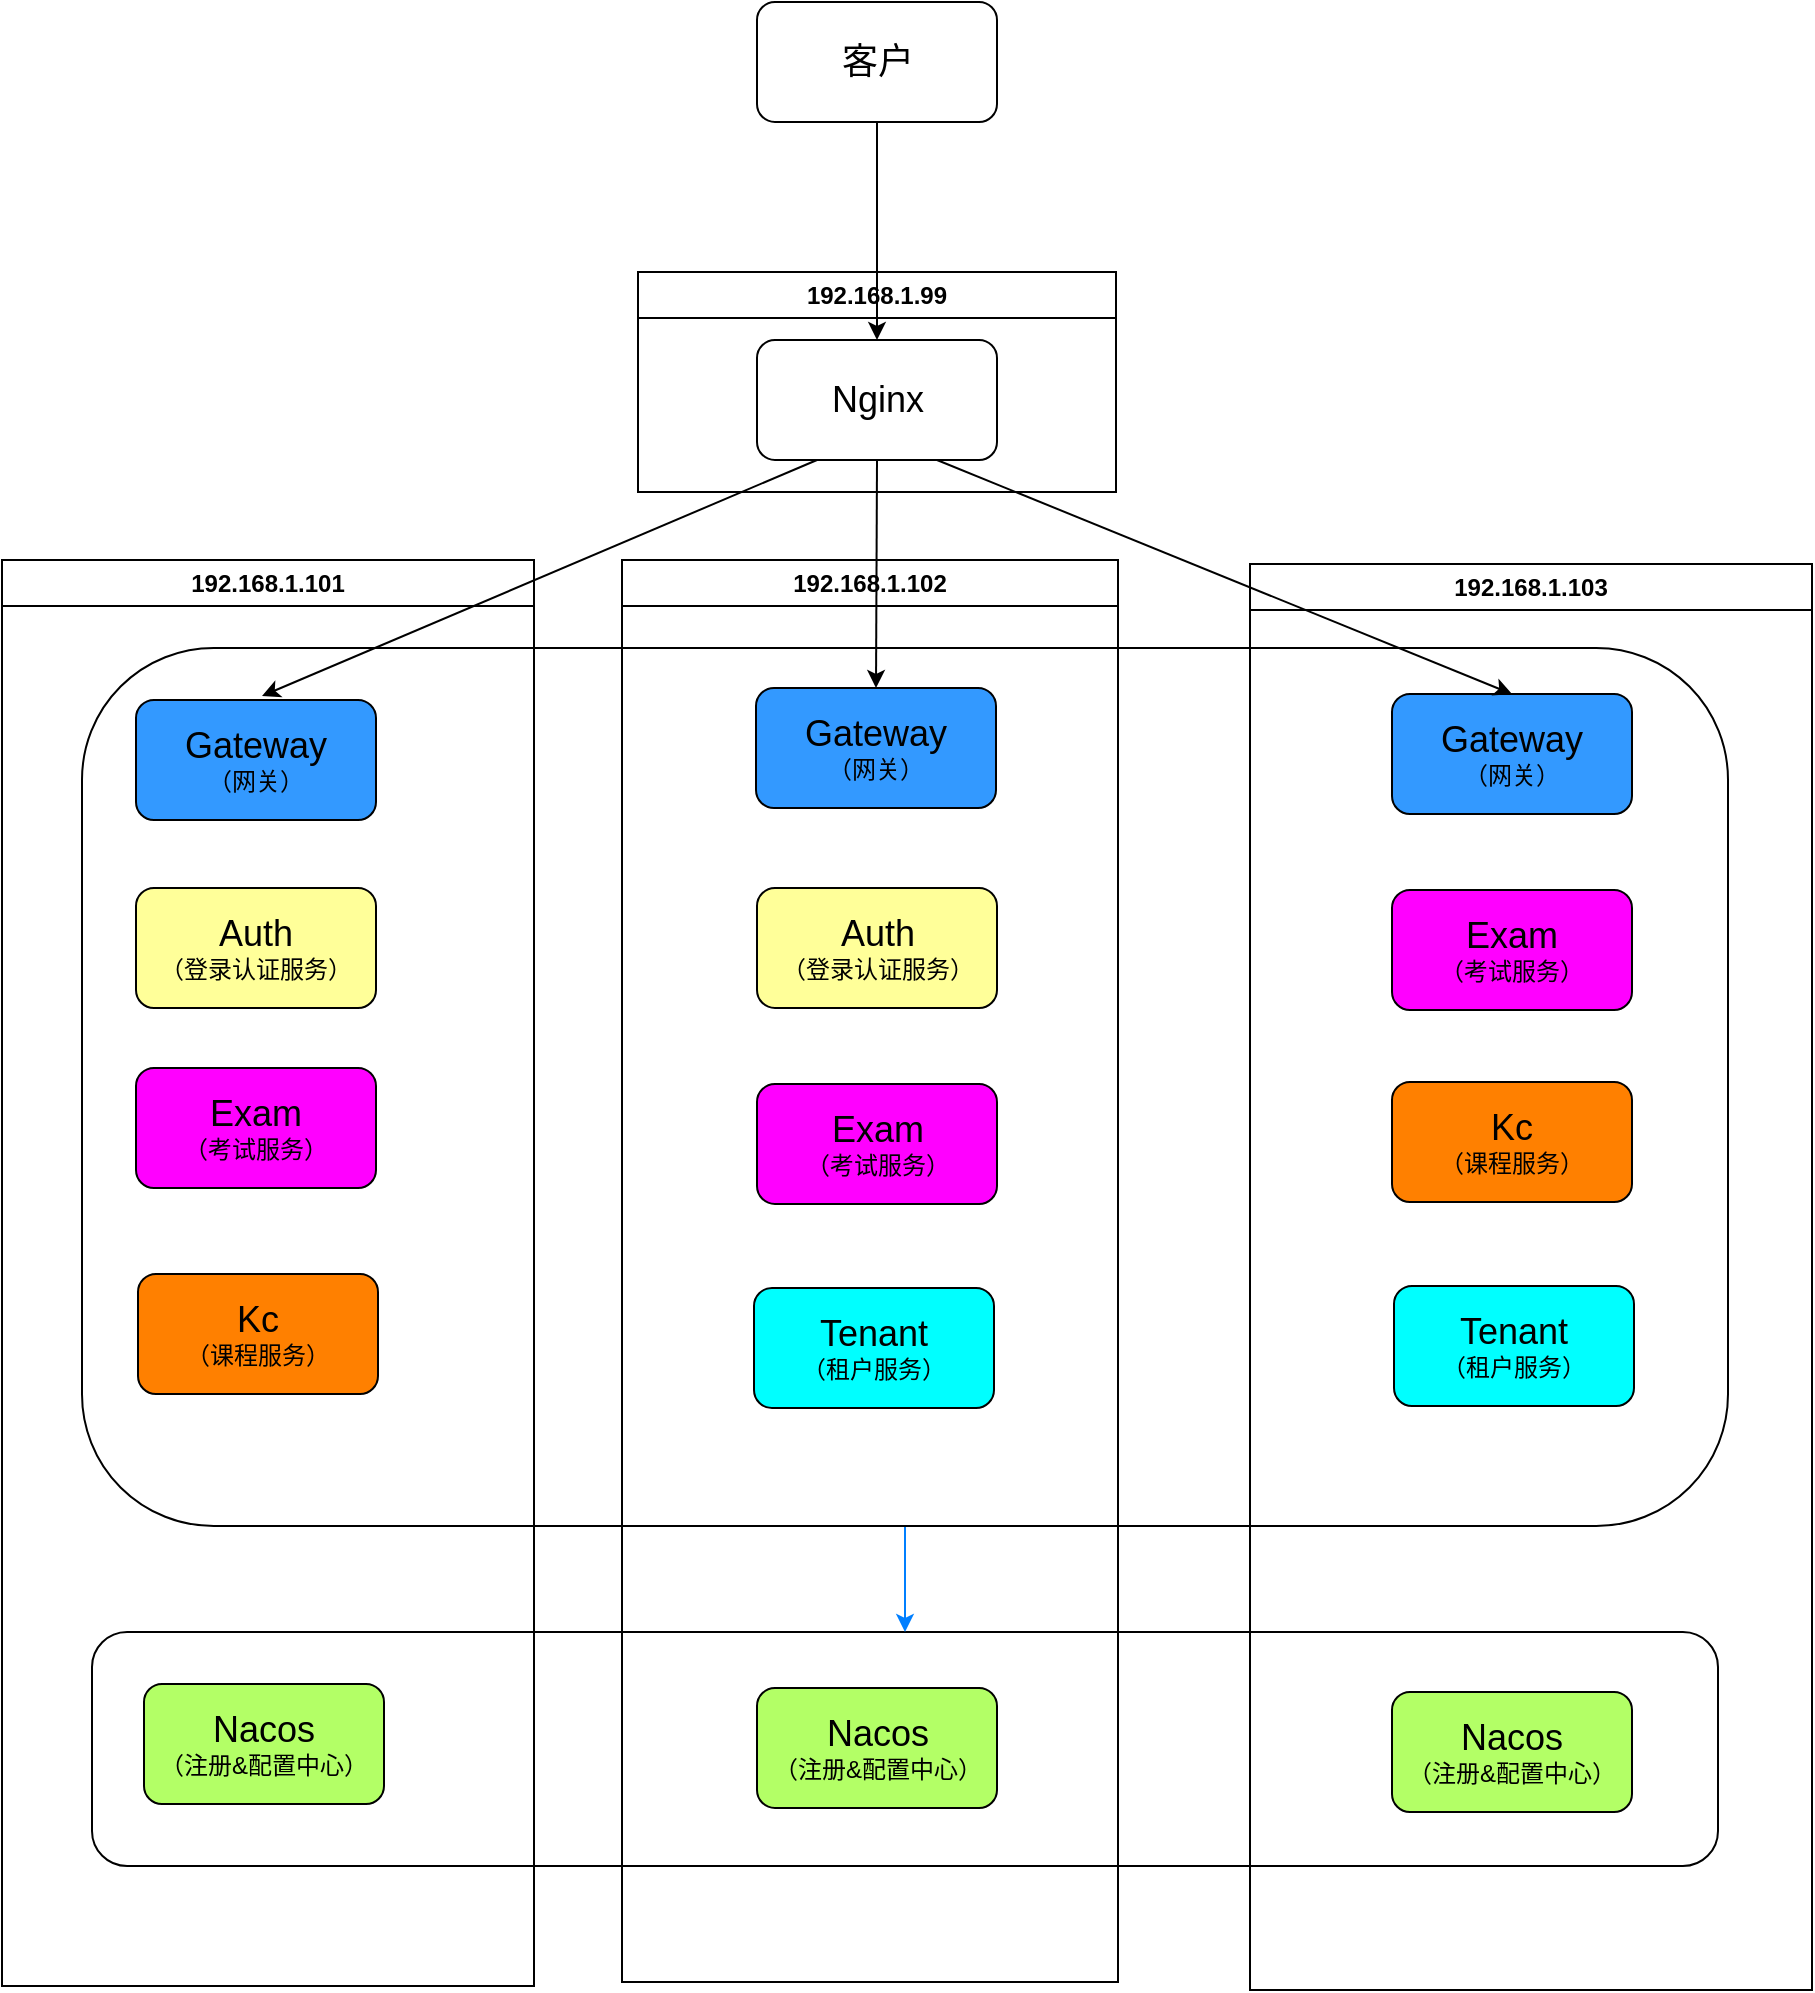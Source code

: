 <mxfile version="24.7.12">
  <diagram id="aS9pjdUC0Do7hMSleVWt" name="第 1 页">
    <mxGraphModel dx="1793" dy="983" grid="0" gridSize="10" guides="1" tooltips="1" connect="1" arrows="1" fold="1" page="1" pageScale="1" pageWidth="1654" pageHeight="1169" background="none" math="0" shadow="0">
      <root>
        <mxCell id="0" />
        <mxCell id="1" parent="0" />
        <mxCell id="vP-rkEnZDucWsRm1MtT9-3" value="" style="rounded=1;whiteSpace=wrap;html=1;" parent="1" vertex="1">
          <mxGeometry x="332" y="881" width="813" height="117" as="geometry" />
        </mxCell>
        <mxCell id="vP-rkEnZDucWsRm1MtT9-4" style="edgeStyle=orthogonalEdgeStyle;rounded=0;orthogonalLoop=1;jettySize=auto;html=1;exitX=0.5;exitY=1;exitDx=0;exitDy=0;strokeColor=#007FFF;" parent="1" source="vP-rkEnZDucWsRm1MtT9-2" target="vP-rkEnZDucWsRm1MtT9-3" edge="1">
          <mxGeometry relative="1" as="geometry" />
        </mxCell>
        <mxCell id="vP-rkEnZDucWsRm1MtT9-2" value="" style="rounded=1;whiteSpace=wrap;html=1;" parent="1" vertex="1">
          <mxGeometry x="327" y="389" width="823" height="439" as="geometry" />
        </mxCell>
        <mxCell id="RPVrYkw0YZt2wrHHsJ2X-6" value="192.168.1.101" style="swimlane;whiteSpace=wrap;html=1;fillColor=none;" parent="1" vertex="1">
          <mxGeometry x="287" y="345" width="266" height="713" as="geometry" />
        </mxCell>
        <mxCell id="RPVrYkw0YZt2wrHHsJ2X-10" value="&lt;font style=&quot;font-size: 18px;&quot;&gt;Auth&lt;/font&gt;&lt;br&gt;（登录认证服务）" style="rounded=1;whiteSpace=wrap;html=1;fillColor=#FFFF99;" parent="RPVrYkw0YZt2wrHHsJ2X-6" vertex="1">
          <mxGeometry x="67" y="164" width="120" height="60" as="geometry" />
        </mxCell>
        <mxCell id="RPVrYkw0YZt2wrHHsJ2X-11" value="&lt;span style=&quot;font-size: 18px;&quot;&gt;Exam&lt;/span&gt;&lt;br&gt;（考试服务）" style="rounded=1;whiteSpace=wrap;html=1;fillColor=#FF00FF;" parent="RPVrYkw0YZt2wrHHsJ2X-6" vertex="1">
          <mxGeometry x="67" y="254" width="120" height="60" as="geometry" />
        </mxCell>
        <mxCell id="RPVrYkw0YZt2wrHHsJ2X-9" value="&lt;font style=&quot;font-size: 18px;&quot;&gt;Gateway&lt;/font&gt;&lt;br&gt;（网关）" style="rounded=1;whiteSpace=wrap;html=1;fillColor=#3399FF;" parent="RPVrYkw0YZt2wrHHsJ2X-6" vertex="1">
          <mxGeometry x="67" y="70" width="120" height="60" as="geometry" />
        </mxCell>
        <mxCell id="RPVrYkw0YZt2wrHHsJ2X-8" value="&lt;font style=&quot;font-size: 18px;&quot;&gt;Nacos&lt;/font&gt;&lt;br&gt;（注册&amp;amp;配置中心）" style="rounded=1;whiteSpace=wrap;html=1;fillColor=#B3FF66;" parent="RPVrYkw0YZt2wrHHsJ2X-6" vertex="1">
          <mxGeometry x="71" y="562" width="120" height="60" as="geometry" />
        </mxCell>
        <mxCell id="RPVrYkw0YZt2wrHHsJ2X-13" value="192.168.1.102" style="swimlane;whiteSpace=wrap;html=1;" parent="1" vertex="1">
          <mxGeometry x="597" y="345" width="248" height="711" as="geometry" />
        </mxCell>
        <mxCell id="RPVrYkw0YZt2wrHHsJ2X-15" value="&lt;font style=&quot;font-size: 18px;&quot;&gt;Gateway&lt;/font&gt;&lt;br&gt;（网关）" style="rounded=1;whiteSpace=wrap;html=1;fillColor=#3399FF;" parent="RPVrYkw0YZt2wrHHsJ2X-13" vertex="1">
          <mxGeometry x="67" y="64" width="120" height="60" as="geometry" />
        </mxCell>
        <mxCell id="RPVrYkw0YZt2wrHHsJ2X-16" value="&lt;font style=&quot;font-size: 18px;&quot;&gt;Auth&lt;/font&gt;&lt;br&gt;（登录认证服务）" style="rounded=1;whiteSpace=wrap;html=1;fillColor=#FFFF99;" parent="RPVrYkw0YZt2wrHHsJ2X-13" vertex="1">
          <mxGeometry x="67.5" y="164" width="120" height="60" as="geometry" />
        </mxCell>
        <mxCell id="RPVrYkw0YZt2wrHHsJ2X-17" value="&lt;span style=&quot;font-size: 18px;&quot;&gt;Exam&lt;/span&gt;&lt;br&gt;（考试服务）" style="rounded=1;whiteSpace=wrap;html=1;fillColor=#FF00FF;" parent="RPVrYkw0YZt2wrHHsJ2X-13" vertex="1">
          <mxGeometry x="67.5" y="262" width="120" height="60" as="geometry" />
        </mxCell>
        <mxCell id="RPVrYkw0YZt2wrHHsJ2X-14" value="&lt;font style=&quot;font-size: 18px;&quot;&gt;Nacos&lt;/font&gt;&lt;br&gt;（注册&amp;amp;配置中心）" style="rounded=1;whiteSpace=wrap;html=1;fillColor=#B3FF66;" parent="RPVrYkw0YZt2wrHHsJ2X-13" vertex="1">
          <mxGeometry x="67.5" y="564" width="120" height="60" as="geometry" />
        </mxCell>
        <mxCell id="RPVrYkw0YZt2wrHHsJ2X-12" value="&lt;span style=&quot;font-size: 18px;&quot;&gt;Kc&lt;/span&gt;&lt;br&gt;（课程服务）" style="rounded=1;whiteSpace=wrap;html=1;fillColor=#FF8000;" parent="RPVrYkw0YZt2wrHHsJ2X-13" vertex="1">
          <mxGeometry x="-242" y="357" width="120" height="60" as="geometry" />
        </mxCell>
        <mxCell id="RPVrYkw0YZt2wrHHsJ2X-18" value="&lt;span style=&quot;font-size: 18px;&quot;&gt;Tenant&lt;/span&gt;&lt;br&gt;（租户服务）" style="rounded=1;whiteSpace=wrap;html=1;fillColor=#00FFFF;" parent="RPVrYkw0YZt2wrHHsJ2X-13" vertex="1">
          <mxGeometry x="66" y="364" width="120" height="60" as="geometry" />
        </mxCell>
        <mxCell id="RPVrYkw0YZt2wrHHsJ2X-24" value="&lt;font style=&quot;font-size: 18px;&quot;&gt;Tenant&lt;/font&gt;&lt;br style=&quot;border-color: var(--border-color);&quot;&gt;（租户服务）" style="rounded=1;whiteSpace=wrap;html=1;fillColor=#00FFFF;" parent="RPVrYkw0YZt2wrHHsJ2X-13" vertex="1">
          <mxGeometry x="386" y="363" width="120" height="60" as="geometry" />
        </mxCell>
        <mxCell id="RPVrYkw0YZt2wrHHsJ2X-19" value="192.168.1.103" style="swimlane;whiteSpace=wrap;html=1;" parent="1" vertex="1">
          <mxGeometry x="911" y="347" width="281" height="713" as="geometry" />
        </mxCell>
        <mxCell id="RPVrYkw0YZt2wrHHsJ2X-21" value="&lt;font style=&quot;font-size: 18px;&quot;&gt;Gateway&lt;/font&gt;&lt;br&gt;（网关）" style="rounded=1;whiteSpace=wrap;html=1;fillColor=#3399FF;" parent="RPVrYkw0YZt2wrHHsJ2X-19" vertex="1">
          <mxGeometry x="71" y="65" width="120" height="60" as="geometry" />
        </mxCell>
        <mxCell id="RPVrYkw0YZt2wrHHsJ2X-20" value="&lt;font style=&quot;font-size: 18px;&quot;&gt;Nacos&lt;/font&gt;&lt;br&gt;（注册&amp;amp;配置中心）" style="rounded=1;whiteSpace=wrap;html=1;fillColor=#B3FF66;" parent="RPVrYkw0YZt2wrHHsJ2X-19" vertex="1">
          <mxGeometry x="71" y="564" width="120" height="60" as="geometry" />
        </mxCell>
        <mxCell id="RPVrYkw0YZt2wrHHsJ2X-22" value="&lt;font style=&quot;font-size: 18px;&quot;&gt;Exam&lt;/font&gt;&lt;br style=&quot;border-color: var(--border-color);&quot;&gt;（考试服务）" style="rounded=1;whiteSpace=wrap;html=1;fillColor=#FF00FF;" parent="RPVrYkw0YZt2wrHHsJ2X-19" vertex="1">
          <mxGeometry x="71" y="163" width="120" height="60" as="geometry" />
        </mxCell>
        <mxCell id="RPVrYkw0YZt2wrHHsJ2X-23" value="&lt;span style=&quot;font-size: 18px;&quot;&gt;Kc&lt;/span&gt;&lt;br&gt;（课程服务）" style="rounded=1;whiteSpace=wrap;html=1;fillColor=#FF8000;" parent="RPVrYkw0YZt2wrHHsJ2X-19" vertex="1">
          <mxGeometry x="71" y="259" width="120" height="60" as="geometry" />
        </mxCell>
        <mxCell id="RPVrYkw0YZt2wrHHsJ2X-45" value="192.168.1.99" style="swimlane;whiteSpace=wrap;html=1;" parent="1" vertex="1">
          <mxGeometry x="605" y="201" width="239" height="110" as="geometry" />
        </mxCell>
        <mxCell id="RPVrYkw0YZt2wrHHsJ2X-46" value="&lt;font style=&quot;font-size: 18px;&quot;&gt;Nginx&lt;/font&gt;" style="rounded=1;whiteSpace=wrap;html=1;fillColor=#FFFFFF;" parent="RPVrYkw0YZt2wrHHsJ2X-45" vertex="1">
          <mxGeometry x="59.5" y="34" width="120" height="60" as="geometry" />
        </mxCell>
        <mxCell id="RPVrYkw0YZt2wrHHsJ2X-47" value="" style="endArrow=classic;html=1;rounded=0;exitX=0.5;exitY=1;exitDx=0;exitDy=0;entryX=0.5;entryY=0;entryDx=0;entryDy=0;" parent="1" source="RPVrYkw0YZt2wrHHsJ2X-46" target="RPVrYkw0YZt2wrHHsJ2X-15" edge="1">
          <mxGeometry width="50" height="50" relative="1" as="geometry">
            <mxPoint x="794" y="342" as="sourcePoint" />
            <mxPoint x="844" y="292" as="targetPoint" />
          </mxGeometry>
        </mxCell>
        <mxCell id="RPVrYkw0YZt2wrHHsJ2X-48" value="" style="endArrow=classic;html=1;rounded=0;exitX=0.75;exitY=1;exitDx=0;exitDy=0;entryX=0.5;entryY=0;entryDx=0;entryDy=0;" parent="1" source="RPVrYkw0YZt2wrHHsJ2X-46" target="RPVrYkw0YZt2wrHHsJ2X-21" edge="1">
          <mxGeometry width="50" height="50" relative="1" as="geometry">
            <mxPoint x="804" y="352" as="sourcePoint" />
            <mxPoint x="854" y="302" as="targetPoint" />
          </mxGeometry>
        </mxCell>
        <mxCell id="RPVrYkw0YZt2wrHHsJ2X-49" value="" style="endArrow=classic;html=1;rounded=0;exitX=0.25;exitY=1;exitDx=0;exitDy=0;" parent="1" source="RPVrYkw0YZt2wrHHsJ2X-46" edge="1">
          <mxGeometry width="50" height="50" relative="1" as="geometry">
            <mxPoint x="814" y="362" as="sourcePoint" />
            <mxPoint x="417" y="413" as="targetPoint" />
          </mxGeometry>
        </mxCell>
        <mxCell id="RPVrYkw0YZt2wrHHsJ2X-52" style="edgeStyle=orthogonalEdgeStyle;rounded=0;orthogonalLoop=1;jettySize=auto;html=1;exitX=0.5;exitY=1;exitDx=0;exitDy=0;" parent="1" source="RPVrYkw0YZt2wrHHsJ2X-51" target="RPVrYkw0YZt2wrHHsJ2X-46" edge="1">
          <mxGeometry relative="1" as="geometry" />
        </mxCell>
        <mxCell id="RPVrYkw0YZt2wrHHsJ2X-51" value="&lt;span style=&quot;font-size: 18px;&quot;&gt;客户&lt;br&gt;&lt;/span&gt;" style="rounded=1;whiteSpace=wrap;html=1;fillColor=#FFFFFF;" parent="1" vertex="1">
          <mxGeometry x="664.5" y="66" width="120" height="60" as="geometry" />
        </mxCell>
      </root>
    </mxGraphModel>
  </diagram>
</mxfile>
